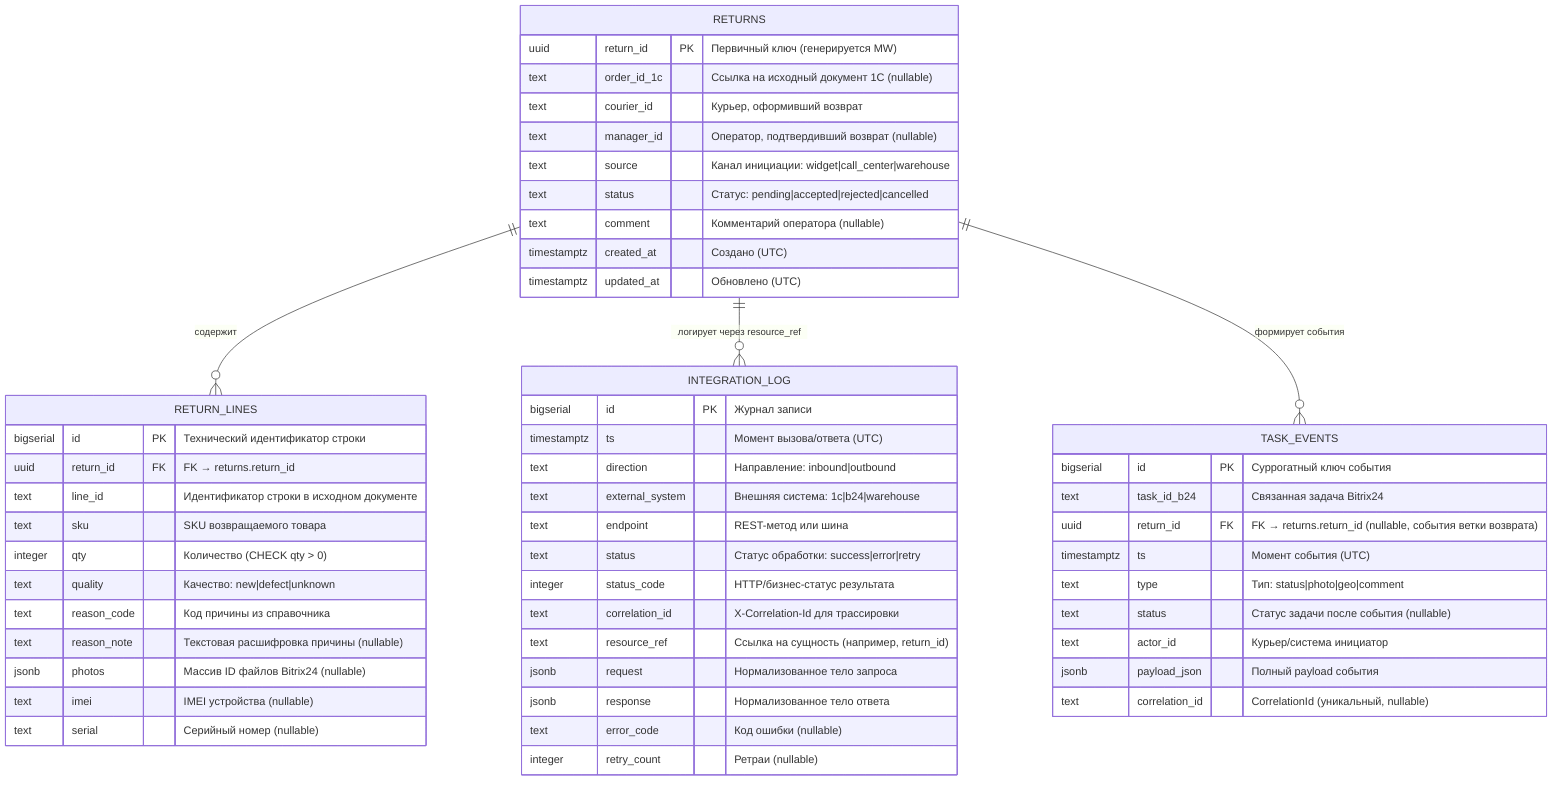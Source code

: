 erDiagram
    %% Возвраты и связанные артефакты наблюдаемости
    RETURNS {
        uuid return_id PK "Первичный ключ (генерируется MW)"
        text order_id_1c "Ссылка на исходный документ 1С (nullable)"
        text courier_id "Курьер, оформивший возврат"
        text manager_id "Оператор, подтвердивший возврат (nullable)"
        text source "Канал инициации: widget|call_center|warehouse"
        text status "Статус: pending|accepted|rejected|cancelled"
        text comment "Комментарий оператора (nullable)"
        timestamptz created_at "Создано (UTC)"
        timestamptz updated_at "Обновлено (UTC)"
    }

    RETURN_LINES {
        bigserial id PK "Технический идентификатор строки"
        uuid return_id FK "FK → returns.return_id"
        text line_id "Идентификатор строки в исходном документе"
        text sku "SKU возвращаемого товара"
        integer qty "Количество (CHECK qty > 0)"
        text quality "Качество: new|defect|unknown"
        text reason_code "Код причины из справочника"
        text reason_note "Текстовая расшифровка причины (nullable)"
        jsonb photos "Массив ID файлов Bitrix24 (nullable)"
        text imei "IMEI устройства (nullable)"
        text serial "Серийный номер (nullable)"
    }

    INTEGRATION_LOG {
        bigserial id PK "Журнал записи"
        timestamptz ts "Момент вызова/ответа (UTC)"
        text direction "Направление: inbound|outbound"
        text external_system "Внешняя система: 1c|b24|warehouse"
        text endpoint "REST-метод или шина"
        text status "Статус обработки: success|error|retry"
        integer status_code "HTTP/бизнес-статус результата"
        text correlation_id "X-Correlation-Id для трассировки"
        text resource_ref "Ссылка на сущность (например, return_id)"
        jsonb request "Нормализованное тело запроса"
        jsonb response "Нормализованное тело ответа"
        text error_code "Код ошибки (nullable)"
        integer retry_count "Ретраи (nullable)"
    }

    TASK_EVENTS {
        bigserial id PK "Суррогатный ключ события"
        text task_id_b24 "Связанная задача Bitrix24"
        uuid return_id FK "FK → returns.return_id (nullable, события ветки возврата)"
        timestamptz ts "Момент события (UTC)"
        text type "Тип: status|photo|geo|comment"
        text status "Статус задачи после события (nullable)"
        text actor_id "Курьер/система инициатор"
        jsonb payload_json "Полный payload события"
        text correlation_id "CorrelationId (уникальный, nullable)"
    }

    RETURNS ||--o{ RETURN_LINES : "содержит"
    RETURNS ||--o{ INTEGRATION_LOG : "логирует через resource_ref"
    RETURNS ||--o{ TASK_EVENTS : "формирует события"